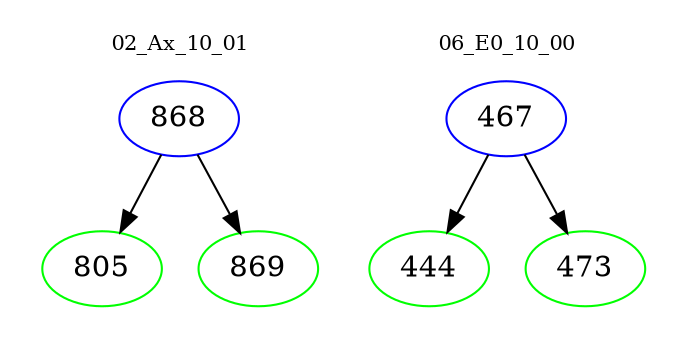 digraph{
subgraph cluster_0 {
color = white
label = "02_Ax_10_01";
fontsize=10;
T0_868 [label="868", color="blue"]
T0_868 -> T0_805 [color="black"]
T0_805 [label="805", color="green"]
T0_868 -> T0_869 [color="black"]
T0_869 [label="869", color="green"]
}
subgraph cluster_1 {
color = white
label = "06_E0_10_00";
fontsize=10;
T1_467 [label="467", color="blue"]
T1_467 -> T1_444 [color="black"]
T1_444 [label="444", color="green"]
T1_467 -> T1_473 [color="black"]
T1_473 [label="473", color="green"]
}
}
